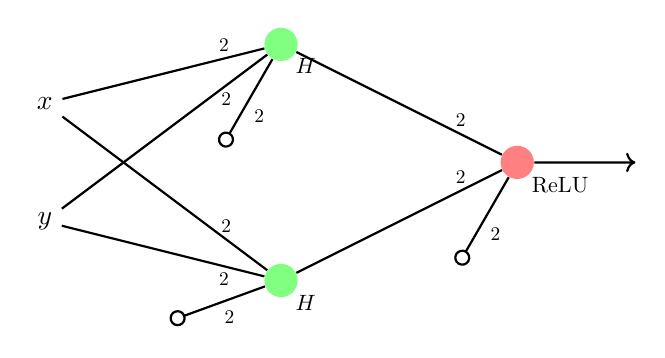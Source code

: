 % Figure after Kjell Magne Fauske
% http://www.texample.net/tikz/examples/neural-network/
\begin{tikzpicture}[scale=1.5]
   \def\layersep{2cm}
    \tikzstyle{every pin edge}=[thick]
    \tikzstyle{neuron}=[circle,fill=black!25,minimum size=12pt,inner sep=0pt]
    \tikzstyle{entree}=[];
    \tikzstyle{input neuron}=[neuron, fill=green!50];
    \tikzstyle{output neuron}=[neuron, fill=red!50];
    \tikzstyle{hidden neuron}=[neuron, fill=blue!50];
    \tikzstyle{annot} = [text width=4em, text centered]

% Entree
\node[entree] (E-1) at (-\layersep,-1) {$x$};
\node[entree] (E-2) at (-\layersep,-2) {$y$};

% Premiere couche
\node[input neuron] (I-1) at (0,-0.5) {};
\node[input neuron] (I-2) at (0,-2.5) {};

\node[below right=0.8ex,scale=0.8] at (I-1) {$H$};
\node[below right=0.8ex,scale=0.8] at (I-2) {$H$};

%Seconde couche et sortie
\node[output neuron] (O) at (\layersep,-1.5 cm) {};
\node[below right=0.8ex,scale=0.8] at (O) {ReLU};

% Arrete et poids
 \path[thick] (E-1) edge node[pos=0.8,above,scale=0.7]{$2$} (I-1) ;
 \path[thick] (E-2) edge node[pos=0.8,below,scale=0.7]{$2$} (I-1);
 \draw[-o,thick] (I-1) to node[midway,below right,scale=0.7]{$2$} ++ (-120:1);

 \path[thick] (E-1) edge node[pos=0.8,above,scale=0.7]{$2$} (I-2);
 \path[thick] (E-2) edge node[pos=0.8,below,scale=0.7]{$2$} (I-2);
 \draw[-o,thick] (I-2) to node[midway,below right,scale=0.7]{$2$} ++ (-160:1);

 \path[thick] (I-1) edge node[pos=0.8,above,scale=0.7]{$2$} (O);
 \path[thick] (I-2) edge node[pos=0.8,above,scale=0.7]{$2$}(O);
 \draw[-o,thick] (O) to node[midway,below right,scale=0.7]{$2$} ++ (-120:1);

% Sortie
 \draw[->,thick] (O)-- ++(1,0);


\end{tikzpicture}  